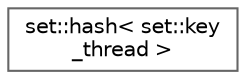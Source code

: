 digraph "类继承关系图"
{
 // LATEX_PDF_SIZE
  bgcolor="transparent";
  edge [fontname=Helvetica,fontsize=10,labelfontname=Helvetica,labelfontsize=10];
  node [fontname=Helvetica,fontsize=10,shape=box,height=0.2,width=0.4];
  rankdir="LR";
  Node0 [id="Node000000",label="set::hash\< set::key\l_thread \>",height=0.2,width=0.4,color="grey40", fillcolor="white", style="filled",URL="$structset_1_1hash_3_01set_1_1key__thread_01_4.html",tooltip=" "];
}

